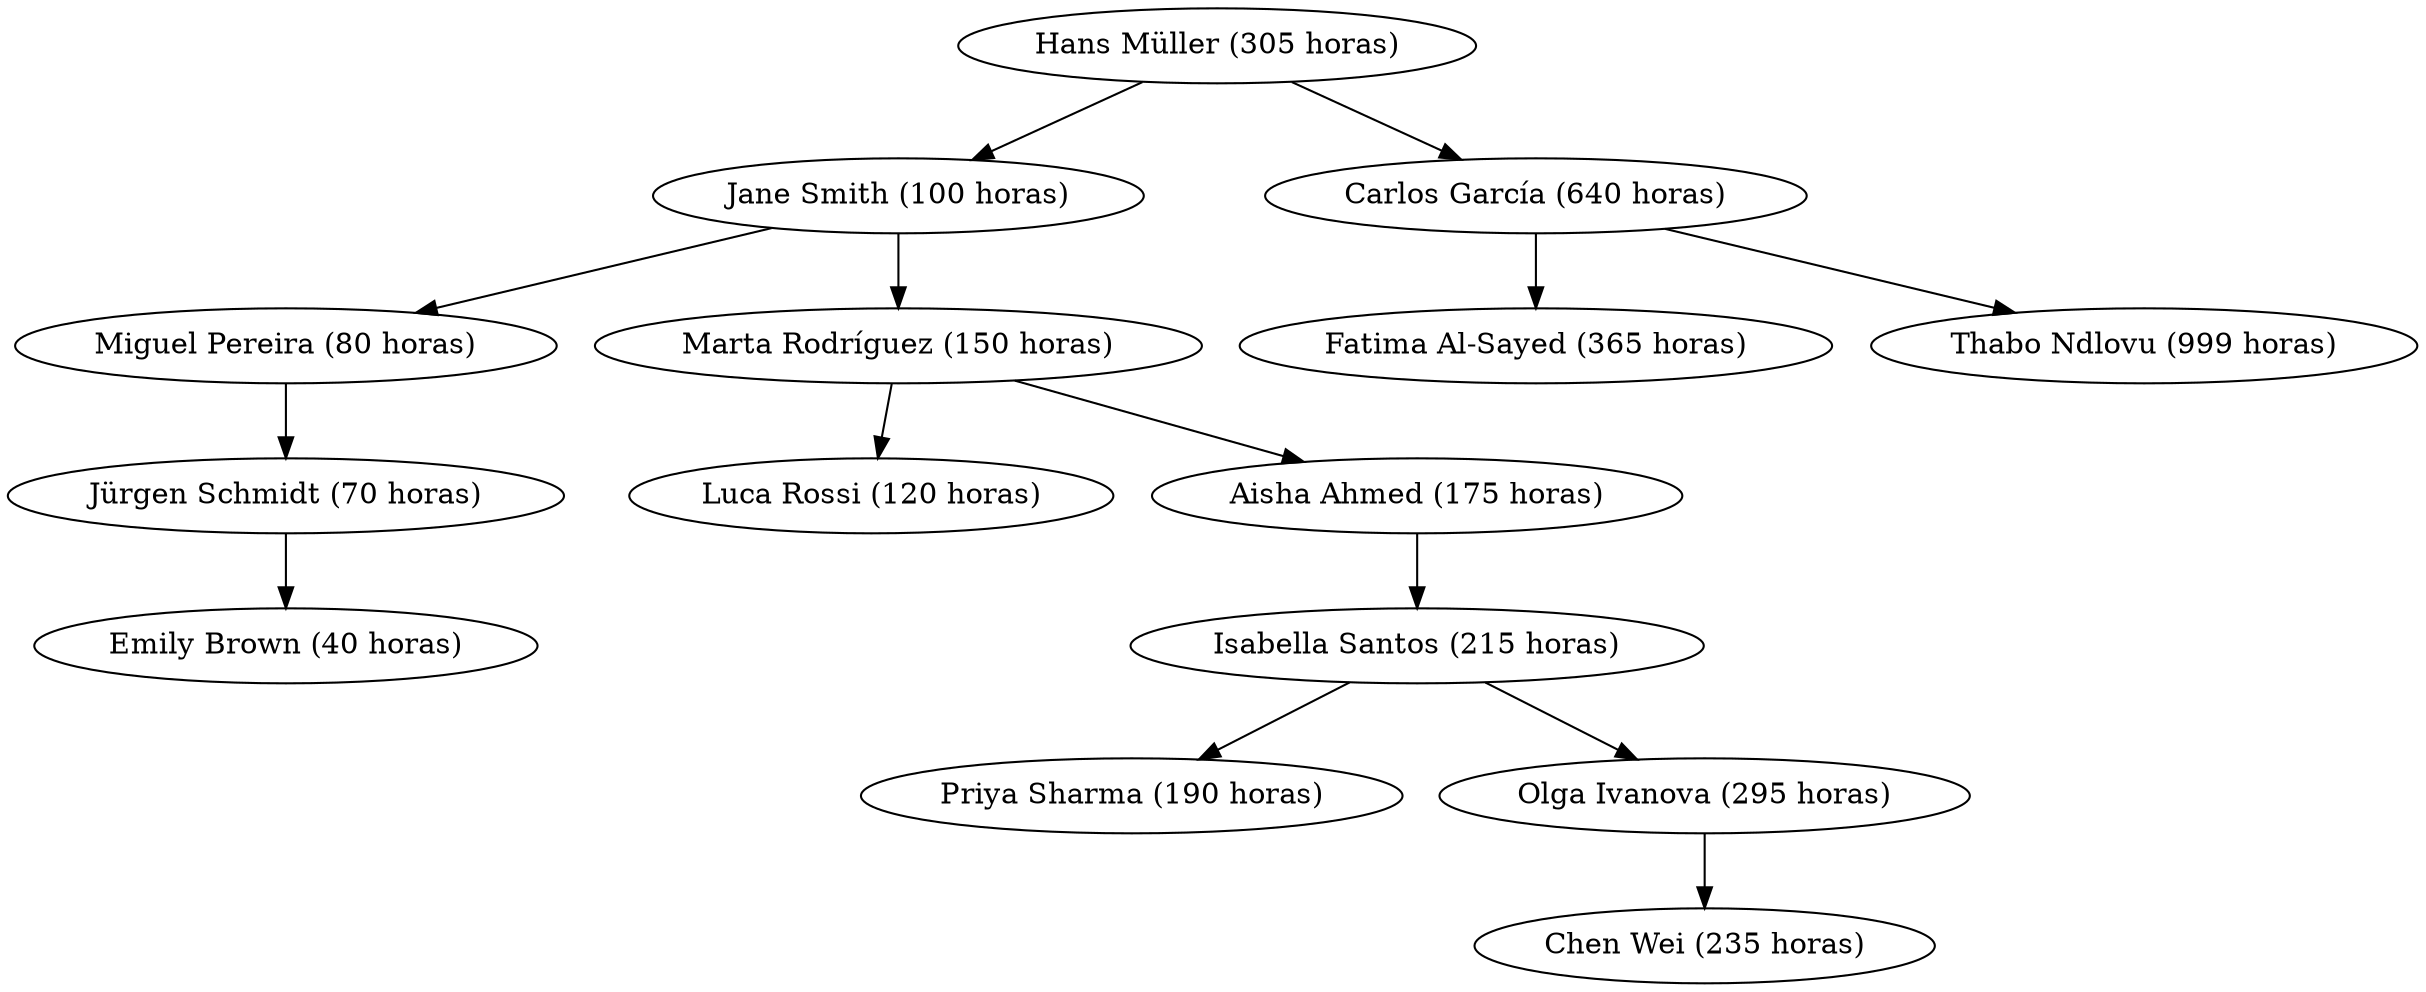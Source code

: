 digraph BST {
"Hans Müller (305 horas)" -> "Jane Smith (100 horas)";
"Hans Müller (305 horas)" -> "Carlos García (640 horas)";
"Jane Smith (100 horas)" -> "Miguel Pereira (80 horas)";
"Jane Smith (100 horas)" -> "Marta Rodríguez (150 horas)";
"Miguel Pereira (80 horas)" -> "Jürgen Schmidt (70 horas)";
"Jürgen Schmidt (70 horas)" -> "Emily Brown (40 horas)";
"Marta Rodríguez (150 horas)" -> "Luca Rossi (120 horas)";
"Marta Rodríguez (150 horas)" -> "Aisha Ahmed (175 horas)";
"Aisha Ahmed (175 horas)" -> "Isabella Santos (215 horas)";
"Isabella Santos (215 horas)" -> "Priya Sharma (190 horas)";
"Isabella Santos (215 horas)" -> "Olga Ivanova (295 horas)";
"Olga Ivanova (295 horas)" -> "Chen Wei (235 horas)";
"Carlos García (640 horas)" -> "Fatima Al-Sayed (365 horas)";
"Carlos García (640 horas)" -> "Thabo Ndlovu (999 horas)";
}